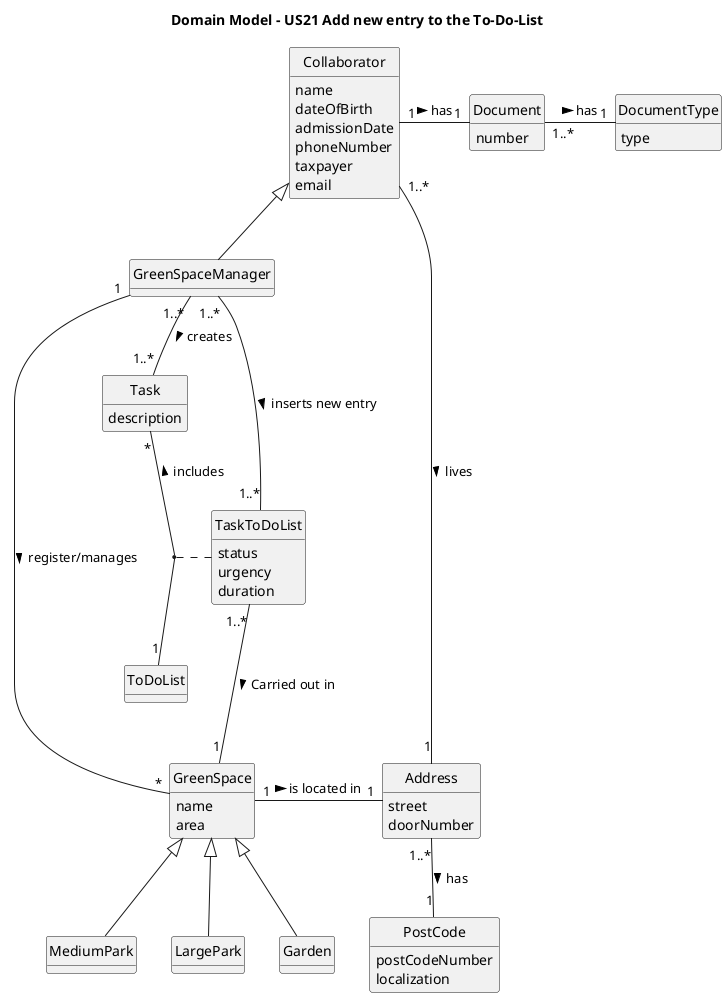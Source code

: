 @startuml
skinparam monochrome true
skinparam packageStyle rectangle
skinparam shadowing false
skinparam classAttributeIconSize 0
hide circle
hide methods

title Domain Model - US21 Add new entry to the To-Do-List

class Collaborator {
    name
    dateOfBirth
    admissionDate
    phoneNumber
    taxpayer
    email
}

class Document{
    number
}

class DocumentType{
    type
}

class Address {
    street
    doorNumber
}

class PostCode{
    postCodeNumber
    localization
}

class GreenSpaceManager {
}

class ToDoList {
}

class Task {
    description
}

class TaskToDoList{
    status
    urgency
    duration
}

class GreenSpace {
    name
    area
}

class Garden {
}

class MediumPark {
}

class LargePark {
}

Collaborator "1" - "1" Document : has >
Collaborator "1..*" -- "1" Address : lives >
Collaborator  <|--  GreenSpaceManager

GreenSpaceManager "1..*" -- "1..*" Task : creates >
GreenSpaceManager "1..*" - "1..*" TaskToDoList : inserts new entry >
GreenSpaceManager "1" - "*" GreenSpace : register/manages >

GreenSpace <|-- Garden
GreenSpace <|-- MediumPark
GreenSpace <|-- LargePark
GreenSpace "1" - "1" Address : is located in >

Address "1..*" -- "1" PostCode : has >

Document "1..*" - "1" DocumentType : has >

Task "*" -- "1" ToDoList : includes <
(Task,ToDoList) .. TaskToDoList

TaskToDoList "1..*" --- "1" GreenSpace :  Carried out in  >

@enduml